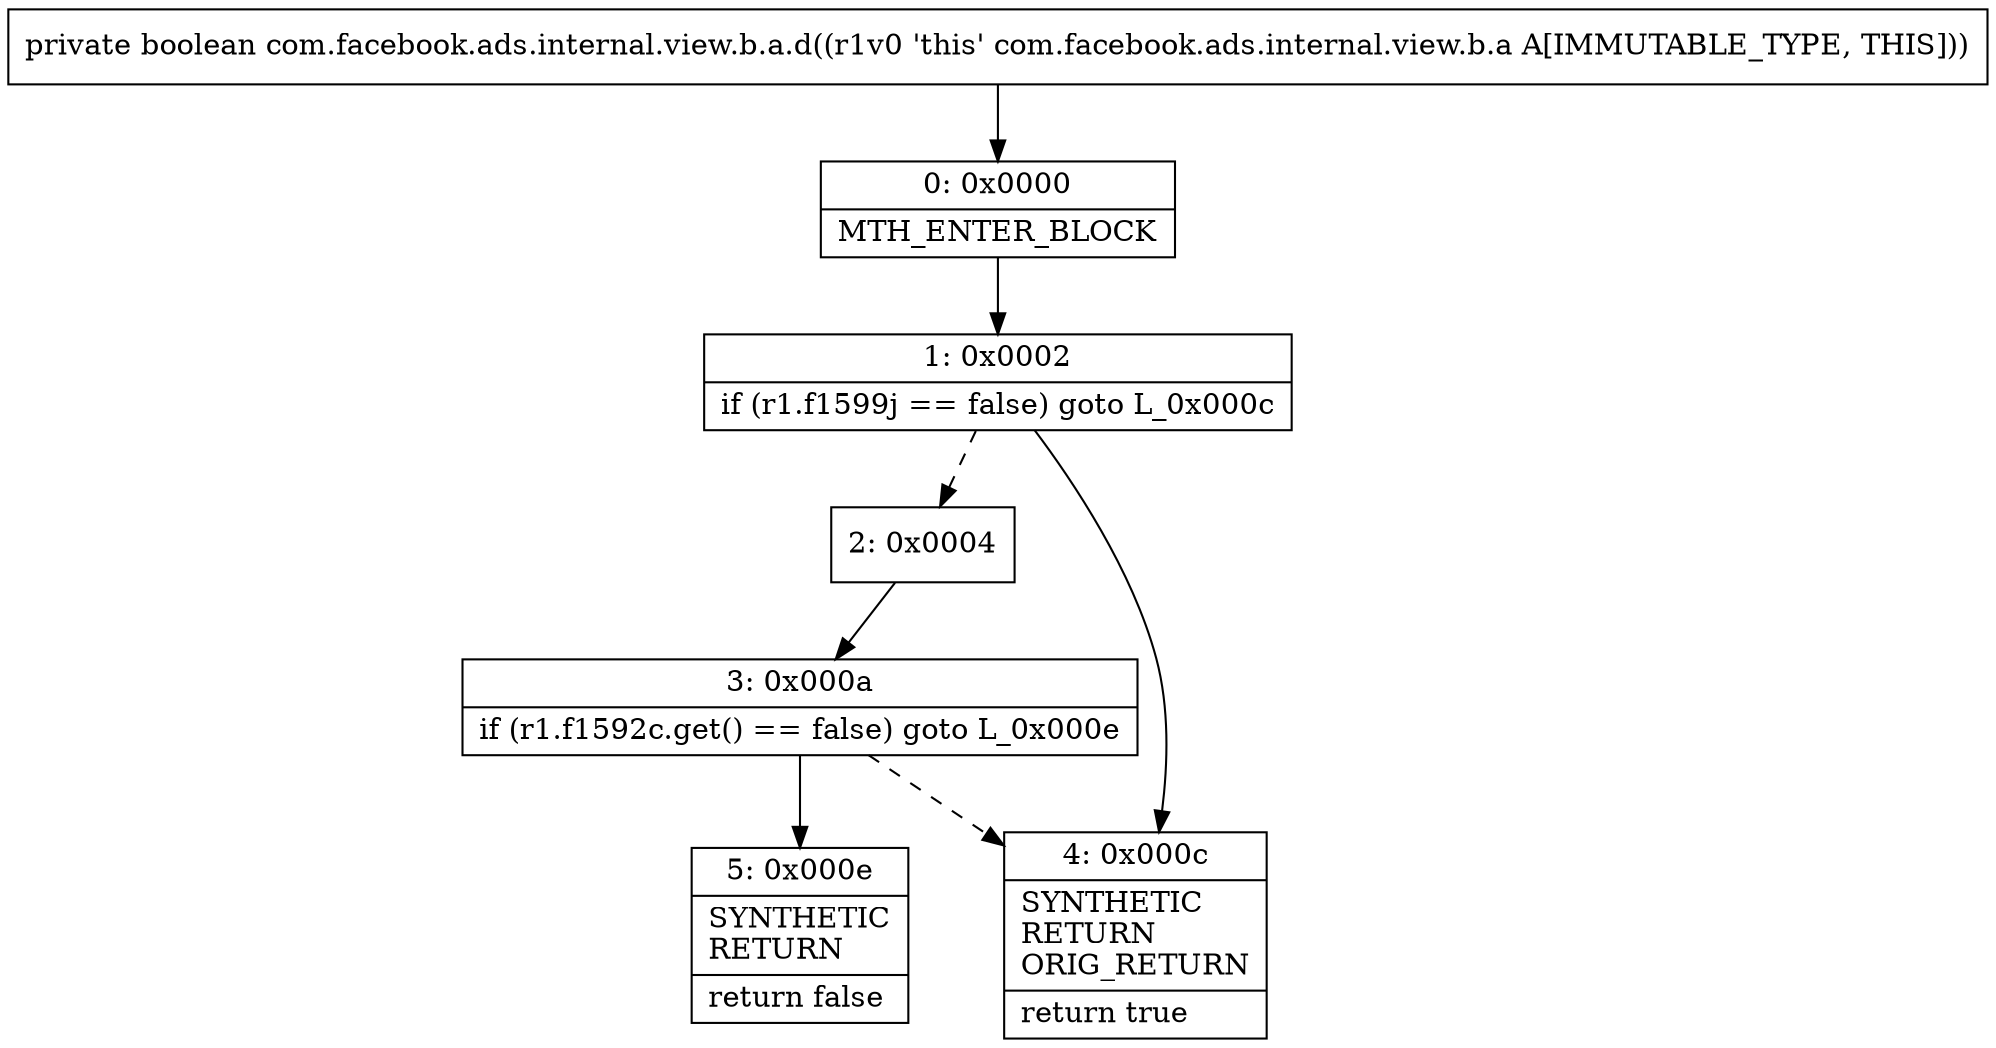 digraph "CFG forcom.facebook.ads.internal.view.b.a.d()Z" {
Node_0 [shape=record,label="{0\:\ 0x0000|MTH_ENTER_BLOCK\l}"];
Node_1 [shape=record,label="{1\:\ 0x0002|if (r1.f1599j == false) goto L_0x000c\l}"];
Node_2 [shape=record,label="{2\:\ 0x0004}"];
Node_3 [shape=record,label="{3\:\ 0x000a|if (r1.f1592c.get() == false) goto L_0x000e\l}"];
Node_4 [shape=record,label="{4\:\ 0x000c|SYNTHETIC\lRETURN\lORIG_RETURN\l|return true\l}"];
Node_5 [shape=record,label="{5\:\ 0x000e|SYNTHETIC\lRETURN\l|return false\l}"];
MethodNode[shape=record,label="{private boolean com.facebook.ads.internal.view.b.a.d((r1v0 'this' com.facebook.ads.internal.view.b.a A[IMMUTABLE_TYPE, THIS])) }"];
MethodNode -> Node_0;
Node_0 -> Node_1;
Node_1 -> Node_2[style=dashed];
Node_1 -> Node_4;
Node_2 -> Node_3;
Node_3 -> Node_4[style=dashed];
Node_3 -> Node_5;
}

